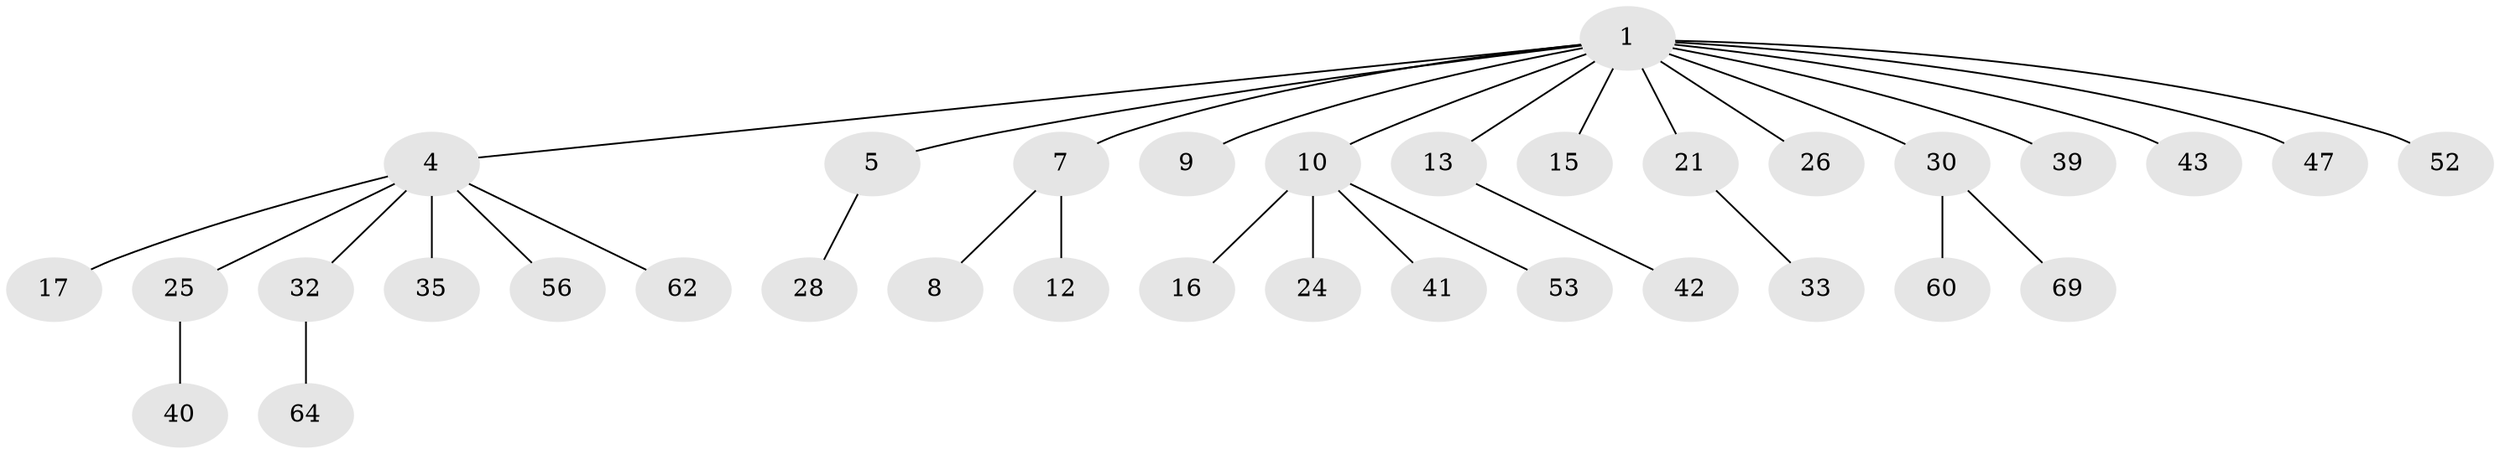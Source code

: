 // original degree distribution, {7: 0.028985507246376812, 4: 0.07246376811594203, 6: 0.014492753623188406, 2: 0.2753623188405797, 3: 0.08695652173913043, 1: 0.5072463768115942, 5: 0.014492753623188406}
// Generated by graph-tools (version 1.1) at 2025/15/03/09/25 04:15:25]
// undirected, 34 vertices, 33 edges
graph export_dot {
graph [start="1"]
  node [color=gray90,style=filled];
  1 [super="+2+3"];
  4 [super="+23"];
  5;
  7;
  8;
  9 [super="+29"];
  10 [super="+14+11+34"];
  12;
  13 [super="+19"];
  15;
  16;
  17 [super="+20+37+27"];
  21 [super="+66+22+36"];
  24 [super="+38"];
  25 [super="+46+49"];
  26 [super="+63"];
  28 [super="+48"];
  30 [super="+45"];
  32 [super="+67"];
  33;
  35;
  39 [super="+44"];
  40 [super="+58"];
  41;
  42;
  43;
  47;
  52 [super="+65"];
  53;
  56;
  60;
  62;
  64;
  69;
  1 -- 5;
  1 -- 10;
  1 -- 15;
  1 -- 39;
  1 -- 52;
  1 -- 26;
  1 -- 43;
  1 -- 13;
  1 -- 4;
  1 -- 21;
  1 -- 7;
  1 -- 9;
  1 -- 30;
  1 -- 47;
  4 -- 17;
  4 -- 25;
  4 -- 32;
  4 -- 56;
  4 -- 62;
  4 -- 35;
  5 -- 28;
  7 -- 8;
  7 -- 12;
  10 -- 16;
  10 -- 24;
  10 -- 41;
  10 -- 53;
  13 -- 42;
  21 -- 33;
  25 -- 40;
  30 -- 60;
  30 -- 69;
  32 -- 64;
}
